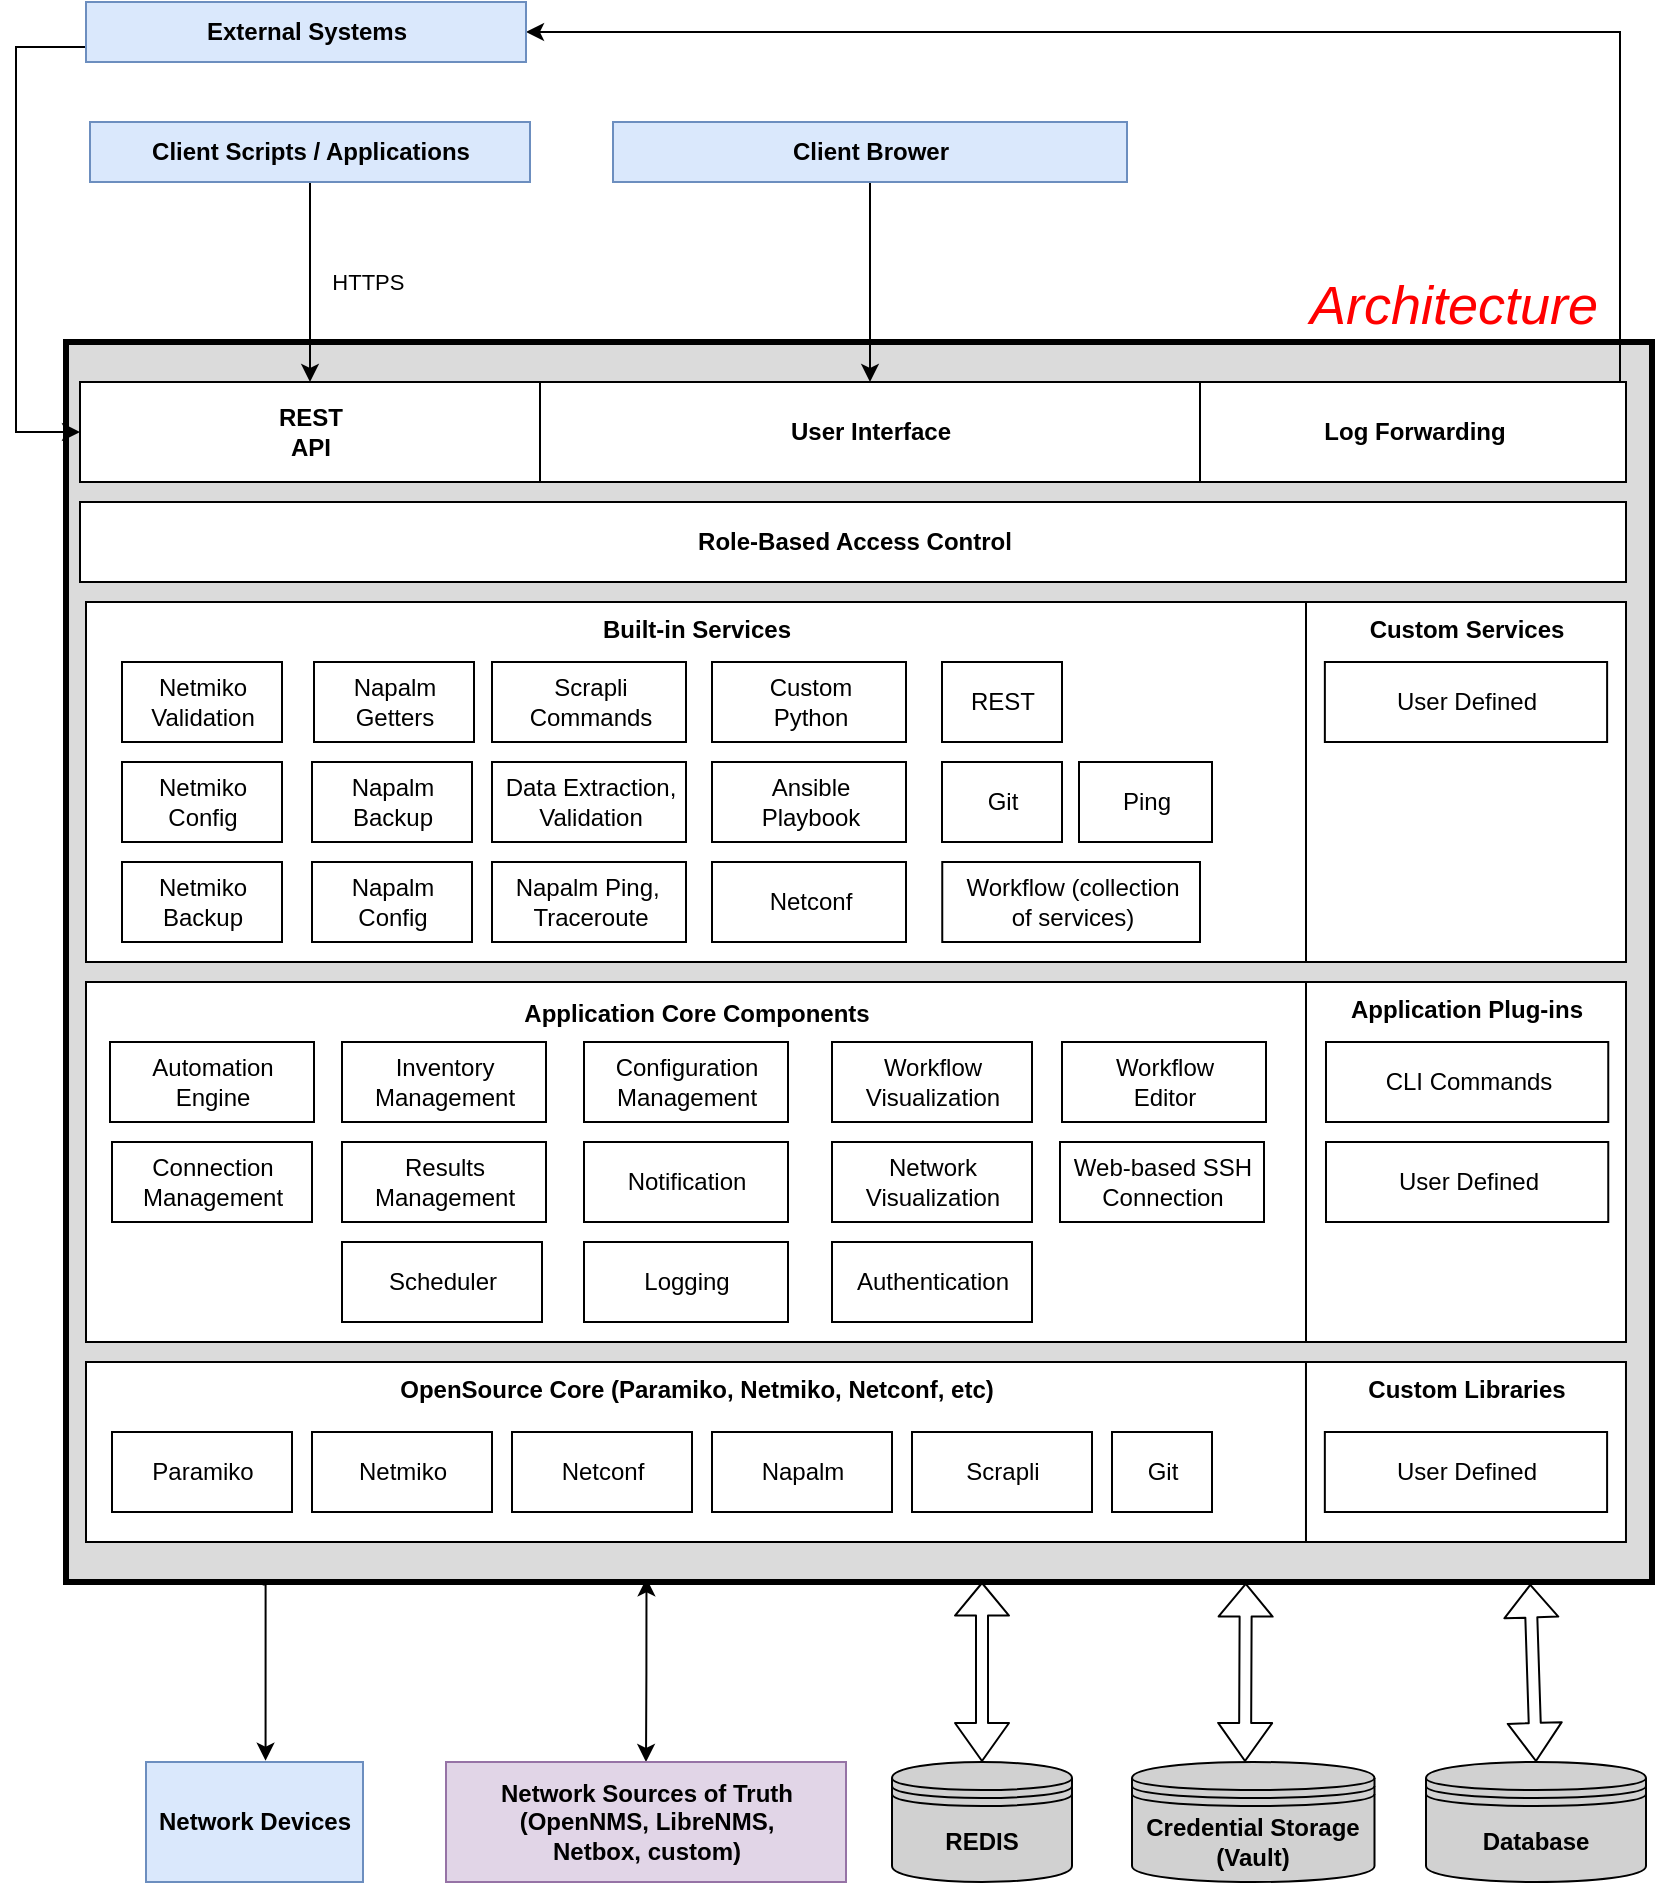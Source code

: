 <mxfile version="15.9.6" type="device"><diagram id="kfHxKbKHunWjJfKycUms" name="Page-1"><mxGraphModel dx="2062" dy="1075" grid="1" gridSize="10" guides="1" tooltips="1" connect="1" arrows="1" fold="1" page="1" pageScale="1" pageWidth="850" pageHeight="1100" math="0" shadow="0"><root><mxCell id="0"/><mxCell id="1" parent="0"/><mxCell id="eqM_7YYSAzmVTTLRLWFi-162" value="&lt;b&gt;Built-in Services&lt;/b&gt;" style="html=1;align=center;labelPosition=center;verticalLabelPosition=middle;verticalAlign=top;fillColor=#FFFFFF;" parent="1" vertex="1"><mxGeometry x="50" y="360" width="770" height="140" as="geometry"/></mxCell><mxCell id="eqM_7YYSAzmVTTLRLWFi-171" style="edgeStyle=orthogonalEdgeStyle;rounded=0;orthogonalLoop=1;jettySize=auto;html=1;exitX=0.366;exitY=0.997;exitDx=0;exitDy=0;entryX=0.5;entryY=0;entryDx=0;entryDy=0;startArrow=classic;startFill=1;endArrow=classic;endFill=1;strokeColor=#000000;fontFamily=Helvetica;fontSize=27;fontColor=#FF0000;align=left;exitPerimeter=0;" parent="1" source="eqM_7YYSAzmVTTLRLWFi-2" target="eqM_7YYSAzmVTTLRLWFi-3" edge="1"><mxGeometry relative="1" as="geometry"><Array as="points"/></mxGeometry></mxCell><mxCell id="eqM_7YYSAzmVTTLRLWFi-2" value="Architecture" style="html=1;verticalAlign=bottom;labelPosition=center;verticalLabelPosition=top;align=right;fontStyle=2;fontFamily=Helvetica;fontSize=27;labelBackgroundColor=#ffffff;strokeWidth=3;fontColor=#FF0000;fillColor=#DBDBDB;spacing=2;spacingRight=26;" parent="1" vertex="1"><mxGeometry x="40" y="190" width="793" height="620" as="geometry"/></mxCell><mxCell id="eqM_7YYSAzmVTTLRLWFi-109" style="edgeStyle=orthogonalEdgeStyle;rounded=0;orthogonalLoop=1;jettySize=auto;html=1;exitX=0.124;exitY=1.002;exitDx=0;exitDy=0;exitPerimeter=0;entryX=0.551;entryY=-0.011;entryDx=0;entryDy=0;entryPerimeter=0;" parent="1" source="eqM_7YYSAzmVTTLRLWFi-2" target="eqM_7YYSAzmVTTLRLWFi-8" edge="1"><mxGeometry relative="1" as="geometry"><mxPoint x="139" y="813" as="sourcePoint"/><mxPoint x="240" y="920" as="targetPoint"/><Array as="points"><mxPoint x="140" y="811"/></Array></mxGeometry></mxCell><mxCell id="eqM_7YYSAzmVTTLRLWFi-23" value="&lt;b style=&quot;line-height: 150%&quot;&gt;Application Core Components&lt;/b&gt;" style="html=1;align=center;labelPosition=center;verticalLabelPosition=middle;verticalAlign=top;" parent="1" vertex="1"><mxGeometry x="50" y="510" width="610" height="180" as="geometry"/></mxCell><mxCell id="eqM_7YYSAzmVTTLRLWFi-3" value="Network Sources of Truth &lt;br&gt;(OpenNMS, LibreNMS, &lt;br&gt;Netbox, custom)" style="html=1;fillColor=#e1d5e7;strokeColor=#9673a6;fontStyle=1" parent="1" vertex="1"><mxGeometry x="230" y="900" width="200" height="60" as="geometry"/></mxCell><mxCell id="eqM_7YYSAzmVTTLRLWFi-8" value="Network Devices" style="html=1;fillColor=#dae8fc;strokeColor=#6c8ebf;fontStyle=1" parent="1" vertex="1"><mxGeometry x="80" y="900" width="108.5" height="60" as="geometry"/></mxCell><mxCell id="eqM_7YYSAzmVTTLRLWFi-9" value="Scheduler" style="html=1;fillColor=none;" parent="1" vertex="1"><mxGeometry x="178" y="640" width="100" height="40" as="geometry"/></mxCell><mxCell id="eqM_7YYSAzmVTTLRLWFi-10" value="&lt;b&gt;REST &lt;br&gt;API&lt;/b&gt;" style="html=1;fillColor=none;" parent="1" vertex="1"><mxGeometry x="47" y="210" width="230" height="50" as="geometry"/></mxCell><mxCell id="eqM_7YYSAzmVTTLRLWFi-11" value="&lt;b&gt;Role-Based Access Control&lt;/b&gt;" style="html=1;fillColor=none;" parent="1" vertex="1"><mxGeometry x="47" y="270" width="773" height="40" as="geometry"/></mxCell><mxCell id="eqM_7YYSAzmVTTLRLWFi-13" value="&lt;b&gt;User Interface&lt;/b&gt;" style="html=1;fillColor=none;" parent="1" vertex="1"><mxGeometry x="277" y="210" width="330" height="50" as="geometry"/></mxCell><mxCell id="eqM_7YYSAzmVTTLRLWFi-14" value="&lt;b&gt;OpenSource Core (Paramiko, Netmiko, Netconf, etc)&lt;/b&gt;" style="html=1;align=center;labelPosition=center;verticalLabelPosition=middle;verticalAlign=top;" parent="1" vertex="1"><mxGeometry x="50" y="700" width="610" height="90" as="geometry"/></mxCell><mxCell id="eqM_7YYSAzmVTTLRLWFi-15" value="Paramiko" style="html=1;fillColor=none;" parent="1" vertex="1"><mxGeometry x="63" y="735" width="90" height="40" as="geometry"/></mxCell><mxCell id="eqM_7YYSAzmVTTLRLWFi-16" value="Netmiko" style="html=1;fillColor=none;" parent="1" vertex="1"><mxGeometry x="163" y="735" width="90" height="40" as="geometry"/></mxCell><mxCell id="eqM_7YYSAzmVTTLRLWFi-17" value="Netconf" style="html=1;fillColor=none;" parent="1" vertex="1"><mxGeometry x="263" y="735" width="90" height="40" as="geometry"/></mxCell><mxCell id="eqM_7YYSAzmVTTLRLWFi-19" value="Napalm" style="html=1;fillColor=none;" parent="1" vertex="1"><mxGeometry x="363" y="735" width="90" height="40" as="geometry"/></mxCell><mxCell id="eqM_7YYSAzmVTTLRLWFi-21" value="Automation &lt;br&gt;Engine" style="html=1;fillColor=none;" parent="1" vertex="1"><mxGeometry x="62" y="540" width="102" height="40" as="geometry"/></mxCell><mxCell id="eqM_7YYSAzmVTTLRLWFi-26" value="Git" style="html=1;fillColor=none;" parent="1" vertex="1"><mxGeometry x="563" y="735" width="50" height="40" as="geometry"/></mxCell><mxCell id="eqM_7YYSAzmVTTLRLWFi-101" style="edgeStyle=orthogonalEdgeStyle;rounded=0;orthogonalLoop=1;jettySize=auto;html=1;exitX=0.5;exitY=1;exitDx=0;exitDy=0;entryX=0.5;entryY=0;entryDx=0;entryDy=0;" parent="1" source="eqM_7YYSAzmVTTLRLWFi-29" target="eqM_7YYSAzmVTTLRLWFi-13" edge="1"><mxGeometry relative="1" as="geometry"><mxPoint x="455" y="140" as="targetPoint"/></mxGeometry></mxCell><mxCell id="eqM_7YYSAzmVTTLRLWFi-29" value="Client Brower" style="html=1;fillColor=#dae8fc;strokeColor=#6c8ebf;fontStyle=1" parent="1" vertex="1"><mxGeometry x="313.5" y="80" width="257" height="30" as="geometry"/></mxCell><mxCell id="eqM_7YYSAzmVTTLRLWFi-31" value="&lt;b&gt;Built-in Services&lt;/b&gt;" style="html=1;align=center;labelPosition=center;verticalLabelPosition=middle;verticalAlign=top;" parent="1" vertex="1"><mxGeometry x="50" y="320" width="610" height="180" as="geometry"/></mxCell><mxCell id="eqM_7YYSAzmVTTLRLWFi-32" value="&lt;b&gt;Application Plug-ins&lt;/b&gt;" style="html=1;verticalAlign=top;" parent="1" vertex="1"><mxGeometry x="660" y="510" width="160" height="180" as="geometry"/></mxCell><mxCell id="eqM_7YYSAzmVTTLRLWFi-36" value="Workflow &lt;br&gt;Visualization" style="html=1;fillColor=none;" parent="1" vertex="1"><mxGeometry x="423" y="540" width="100" height="40" as="geometry"/></mxCell><mxCell id="eqM_7YYSAzmVTTLRLWFi-37" value="Connection &lt;br&gt;Management" style="html=1;fillColor=none;" parent="1" vertex="1"><mxGeometry x="63" y="590" width="100" height="40" as="geometry"/></mxCell><mxCell id="eqM_7YYSAzmVTTLRLWFi-39" value="Napalm &lt;br&gt;Getters" style="html=1;fillColor=none;" parent="1" vertex="1"><mxGeometry x="164" y="350" width="80" height="40" as="geometry"/></mxCell><mxCell id="eqM_7YYSAzmVTTLRLWFi-40" value="Napalm&lt;br&gt;Backup" style="html=1;fillColor=none;" parent="1" vertex="1"><mxGeometry x="163" y="400" width="80" height="40" as="geometry"/></mxCell><mxCell id="eqM_7YYSAzmVTTLRLWFi-102" style="edgeStyle=orthogonalEdgeStyle;rounded=0;orthogonalLoop=1;jettySize=auto;html=1;exitX=0.75;exitY=0;exitDx=0;exitDy=0;entryX=1;entryY=0.5;entryDx=0;entryDy=0;" parent="1" source="eqM_7YYSAzmVTTLRLWFi-42" target="eqM_7YYSAzmVTTLRLWFi-83" edge="1"><mxGeometry relative="1" as="geometry"><mxPoint x="725" y="140" as="sourcePoint"/><Array as="points"><mxPoint x="817" y="210"/><mxPoint x="817" y="35"/></Array></mxGeometry></mxCell><mxCell id="eqM_7YYSAzmVTTLRLWFi-42" value="&lt;b&gt;Log Forwarding&lt;/b&gt;" style="html=1;fillColor=none;" parent="1" vertex="1"><mxGeometry x="607" y="210" width="213" height="50" as="geometry"/></mxCell><mxCell id="eqM_7YYSAzmVTTLRLWFi-43" value="Napalm&lt;br&gt;Config" style="html=1;fillColor=none;" parent="1" vertex="1"><mxGeometry x="163" y="450" width="80" height="40" as="geometry"/></mxCell><mxCell id="eqM_7YYSAzmVTTLRLWFi-44" value="Napalm Ping,&amp;nbsp;&lt;br&gt;Traceroute" style="html=1;fillColor=none;" parent="1" vertex="1"><mxGeometry x="253" y="450" width="97" height="40" as="geometry"/></mxCell><mxCell id="eqM_7YYSAzmVTTLRLWFi-46" value="CLI Commands" style="html=1;fillColor=none;direction=south;" parent="1" vertex="1"><mxGeometry x="670" y="540" width="141.13" height="40" as="geometry"/></mxCell><mxCell id="eqM_7YYSAzmVTTLRLWFi-61" value="Git" style="html=1;fillColor=none;" parent="1" vertex="1"><mxGeometry x="478" y="400" width="60" height="40" as="geometry"/></mxCell><mxCell id="eqM_7YYSAzmVTTLRLWFi-62" value="Scrapli" style="html=1;fillColor=none;" parent="1" vertex="1"><mxGeometry x="463" y="735" width="90" height="40" as="geometry"/></mxCell><mxCell id="eqM_7YYSAzmVTTLRLWFi-64" value="REDIS" style="shape=datastore;whiteSpace=wrap;html=1;fontStyle=1;fillColor=#D1D1D1;" parent="1" vertex="1"><mxGeometry x="453" y="900" width="90" height="60" as="geometry"/></mxCell><mxCell id="eqM_7YYSAzmVTTLRLWFi-65" value="Netmiko &lt;br&gt;Validation" style="html=1;fillColor=none;" parent="1" vertex="1"><mxGeometry x="68" y="350" width="80" height="40" as="geometry"/></mxCell><mxCell id="eqM_7YYSAzmVTTLRLWFi-66" value="Netmiko &lt;br&gt;Backup" style="html=1;fillColor=none;" parent="1" vertex="1"><mxGeometry x="68" y="450" width="80" height="40" as="geometry"/></mxCell><mxCell id="eqM_7YYSAzmVTTLRLWFi-67" value="Netmiko&lt;br&gt;Config" style="html=1;fillColor=none;" parent="1" vertex="1"><mxGeometry x="68" y="400" width="80" height="40" as="geometry"/></mxCell><mxCell id="eqM_7YYSAzmVTTLRLWFi-68" value="Data Extraction, &lt;br&gt;Validation" style="html=1;fillColor=none;" parent="1" vertex="1"><mxGeometry x="253" y="400" width="97" height="40" as="geometry"/></mxCell><mxCell id="eqM_7YYSAzmVTTLRLWFi-69" value="REST" style="html=1;fillColor=none;" parent="1" vertex="1"><mxGeometry x="478" y="350" width="60" height="40" as="geometry"/></mxCell><mxCell id="eqM_7YYSAzmVTTLRLWFi-73" value="Netconf" style="html=1;fillColor=none;" parent="1" vertex="1"><mxGeometry x="363" y="450" width="97" height="40" as="geometry"/></mxCell><mxCell id="eqM_7YYSAzmVTTLRLWFi-76" value="Custom &lt;br&gt;Python" style="html=1;fillColor=none;" parent="1" vertex="1"><mxGeometry x="363" y="350" width="97" height="40" as="geometry"/></mxCell><mxCell id="eqM_7YYSAzmVTTLRLWFi-77" value="Ansible &lt;br&gt;Playbook" style="html=1;fillColor=none;" parent="1" vertex="1"><mxGeometry x="363" y="400" width="97" height="40" as="geometry"/></mxCell><mxCell id="eqM_7YYSAzmVTTLRLWFi-81" value="Database" style="shape=datastore;whiteSpace=wrap;html=1;fontStyle=1;fillColor=#D1D1D1;" parent="1" vertex="1"><mxGeometry x="720" y="900" width="110" height="60" as="geometry"/></mxCell><mxCell id="eqM_7YYSAzmVTTLRLWFi-91" value="&amp;nbsp; &amp;nbsp;HTTPS" style="edgeStyle=orthogonalEdgeStyle;rounded=0;orthogonalLoop=1;jettySize=auto;html=1;exitX=0.5;exitY=1;exitDx=0;exitDy=0;entryX=0.5;entryY=0;entryDx=0;entryDy=0;align=left;" parent="1" source="eqM_7YYSAzmVTTLRLWFi-82" target="eqM_7YYSAzmVTTLRLWFi-10" edge="1"><mxGeometry relative="1" as="geometry"><mxPoint x="180" y="140" as="targetPoint"/></mxGeometry></mxCell><mxCell id="eqM_7YYSAzmVTTLRLWFi-82" value="Client Scripts / Applications" style="html=1;fillColor=#dae8fc;strokeColor=#6c8ebf;fontStyle=1" parent="1" vertex="1"><mxGeometry x="52" y="80" width="220" height="30" as="geometry"/></mxCell><mxCell id="eqM_7YYSAzmVTTLRLWFi-99" style="edgeStyle=orthogonalEdgeStyle;rounded=0;orthogonalLoop=1;jettySize=auto;html=1;exitX=0;exitY=0.75;exitDx=0;exitDy=0;entryX=0;entryY=0.5;entryDx=0;entryDy=0;" parent="1" source="eqM_7YYSAzmVTTLRLWFi-83" target="eqM_7YYSAzmVTTLRLWFi-10" edge="1"><mxGeometry relative="1" as="geometry"><Array as="points"><mxPoint x="15" y="235"/></Array></mxGeometry></mxCell><mxCell id="eqM_7YYSAzmVTTLRLWFi-83" value="External Systems" style="html=1;fillColor=#dae8fc;strokeColor=#6c8ebf;fontStyle=1" parent="1" vertex="1"><mxGeometry x="50" y="20" width="220" height="30" as="geometry"/></mxCell><mxCell id="eqM_7YYSAzmVTTLRLWFi-96" value="" style="shape=flexArrow;endArrow=classic;startArrow=classic;html=1;width=6;startSize=5.09;exitX=0.928;exitY=1.001;exitDx=0;exitDy=0;exitPerimeter=0;entryX=0.5;entryY=0;entryDx=0;entryDy=0;" parent="1" target="eqM_7YYSAzmVTTLRLWFi-81" edge="1"><mxGeometry width="50" height="50" relative="1" as="geometry"><mxPoint x="772.12" y="810.96" as="sourcePoint"/><mxPoint x="610" y="790.48" as="targetPoint"/></mxGeometry></mxCell><mxCell id="eqM_7YYSAzmVTTLRLWFi-103" value="" style="shape=flexArrow;endArrow=classic;startArrow=classic;html=1;width=6;startSize=5.09;entryX=0.5;entryY=0;entryDx=0;entryDy=0;" parent="1" target="eqM_7YYSAzmVTTLRLWFi-64" edge="1"><mxGeometry width="50" height="50" relative="1" as="geometry"><mxPoint x="498" y="810" as="sourcePoint"/><mxPoint x="362.46" y="770" as="targetPoint"/></mxGeometry></mxCell><mxCell id="eqM_7YYSAzmVTTLRLWFi-115" value="Inventory &lt;br&gt;Management" style="html=1;" parent="1" vertex="1"><mxGeometry x="178" y="540" width="102" height="40" as="geometry"/></mxCell><mxCell id="eqM_7YYSAzmVTTLRLWFi-131" value="Scrapli &lt;br&gt;Commands" style="html=1;fillColor=none;" parent="1" vertex="1"><mxGeometry x="253" y="350" width="97" height="40" as="geometry"/></mxCell><mxCell id="eqM_7YYSAzmVTTLRLWFi-134" value="Ping" style="html=1;fillColor=none;" parent="1" vertex="1"><mxGeometry x="546.5" y="400" width="66.5" height="40" as="geometry"/></mxCell><mxCell id="eqM_7YYSAzmVTTLRLWFi-135" value="Workflow (collection &lt;br&gt;of services)" style="html=1;fillColor=none;" parent="1" vertex="1"><mxGeometry x="478.13" y="450" width="128.87" height="40" as="geometry"/></mxCell><mxCell id="eqM_7YYSAzmVTTLRLWFi-142" value="Configuration &lt;br&gt;Management" style="html=1;fillColor=none;" parent="1" vertex="1"><mxGeometry x="299" y="540" width="102" height="40" as="geometry"/></mxCell><mxCell id="eqM_7YYSAzmVTTLRLWFi-148" value="Results &lt;br&gt;Management" style="html=1;fillColor=none;" parent="1" vertex="1"><mxGeometry x="178" y="590" width="102" height="40" as="geometry"/></mxCell><mxCell id="eqM_7YYSAzmVTTLRLWFi-149" value="Notification" style="html=1;fillColor=none;" parent="1" vertex="1"><mxGeometry x="299" y="590" width="102" height="40" as="geometry"/></mxCell><mxCell id="eqM_7YYSAzmVTTLRLWFi-150" value="Network &lt;br&gt;Visualization" style="html=1;fillColor=none;" parent="1" vertex="1"><mxGeometry x="423" y="590" width="100" height="40" as="geometry"/></mxCell><mxCell id="eqM_7YYSAzmVTTLRLWFi-155" value="Logging" style="html=1;fillColor=none;" parent="1" vertex="1"><mxGeometry x="299" y="640" width="102" height="40" as="geometry"/></mxCell><mxCell id="eqM_7YYSAzmVTTLRLWFi-156" value="Workflow &lt;br&gt;Editor" style="html=1;fillColor=none;" parent="1" vertex="1"><mxGeometry x="538" y="540" width="102" height="40" as="geometry"/></mxCell><mxCell id="eqM_7YYSAzmVTTLRLWFi-157" value="Authentication" style="html=1;fillColor=none;" parent="1" vertex="1"><mxGeometry x="423" y="640" width="100" height="40" as="geometry"/></mxCell><mxCell id="eqM_7YYSAzmVTTLRLWFi-158" value="&lt;b&gt;REST &lt;br&gt;API&lt;/b&gt;" style="html=1;fillColor=#FFFFFF;" parent="1" vertex="1"><mxGeometry x="47" y="210" width="230" height="50" as="geometry"/></mxCell><mxCell id="eqM_7YYSAzmVTTLRLWFi-159" value="&lt;b&gt;User Interface&lt;/b&gt;" style="html=1;fillColor=#FFFFFF;" parent="1" vertex="1"><mxGeometry x="277" y="210" width="330" height="50" as="geometry"/></mxCell><mxCell id="eqM_7YYSAzmVTTLRLWFi-160" value="&lt;b&gt;Log Forwarding&lt;/b&gt;" style="html=1;fillColor=#FFFFFF;" parent="1" vertex="1"><mxGeometry x="607" y="210" width="213" height="50" as="geometry"/></mxCell><mxCell id="eqM_7YYSAzmVTTLRLWFi-161" value="&lt;b&gt;Role-Based Access Control&lt;/b&gt;" style="html=1;fillColor=#FFFFFF;" parent="1" vertex="1"><mxGeometry x="47" y="270" width="773" height="40" as="geometry"/></mxCell><mxCell id="eqM_7YYSAzmVTTLRLWFi-166" value="Credential Storage (Vault)" style="shape=datastore;whiteSpace=wrap;html=1;fontStyle=1;fillColor=#D1D1D1;" parent="1" vertex="1"><mxGeometry x="573" y="900" width="121.25" height="60" as="geometry"/></mxCell><mxCell id="eqM_7YYSAzmVTTLRLWFi-167" value="" style="shape=flexArrow;endArrow=classic;startArrow=classic;html=1;width=6;startSize=5.09;exitX=0.775;exitY=0.999;exitDx=0;exitDy=0;exitPerimeter=0;" parent="1" edge="1"><mxGeometry width="50" height="50" relative="1" as="geometry"><mxPoint x="629.88" y="810.48" as="sourcePoint"/><mxPoint x="629.5" y="900" as="targetPoint"/></mxGeometry></mxCell><mxCell id="gcgpzjx3t9NlCi1RXrpN-5" value="&lt;b&gt;Custom Services&lt;/b&gt;" style="html=1;verticalAlign=top;" parent="1" vertex="1"><mxGeometry x="660" y="320" width="160" height="180" as="geometry"/></mxCell><mxCell id="gcgpzjx3t9NlCi1RXrpN-6" value="User Defined" style="html=1;fillColor=none;direction=south;" parent="1" vertex="1"><mxGeometry x="669.43" y="350" width="141.13" height="40" as="geometry"/></mxCell><mxCell id="gcgpzjx3t9NlCi1RXrpN-7" value="&lt;b&gt;Custom Libraries&lt;/b&gt;" style="html=1;verticalAlign=top;" parent="1" vertex="1"><mxGeometry x="659.99" y="700" width="160" height="90" as="geometry"/></mxCell><mxCell id="gcgpzjx3t9NlCi1RXrpN-8" value="User Defined" style="html=1;fillColor=none;direction=south;" parent="1" vertex="1"><mxGeometry x="670" y="590" width="141.13" height="40" as="geometry"/></mxCell><mxCell id="gcgpzjx3t9NlCi1RXrpN-9" value="User Defined" style="html=1;fillColor=none;direction=south;" parent="1" vertex="1"><mxGeometry x="669.42" y="735" width="141.13" height="40" as="geometry"/></mxCell><mxCell id="mshALCu06ONCU5cieKd9-1" value="Web-based SSH &lt;br&gt;Connection" style="html=1;fillColor=none;" parent="1" vertex="1"><mxGeometry x="537" y="590" width="102" height="40" as="geometry"/></mxCell></root></mxGraphModel></diagram></mxfile>